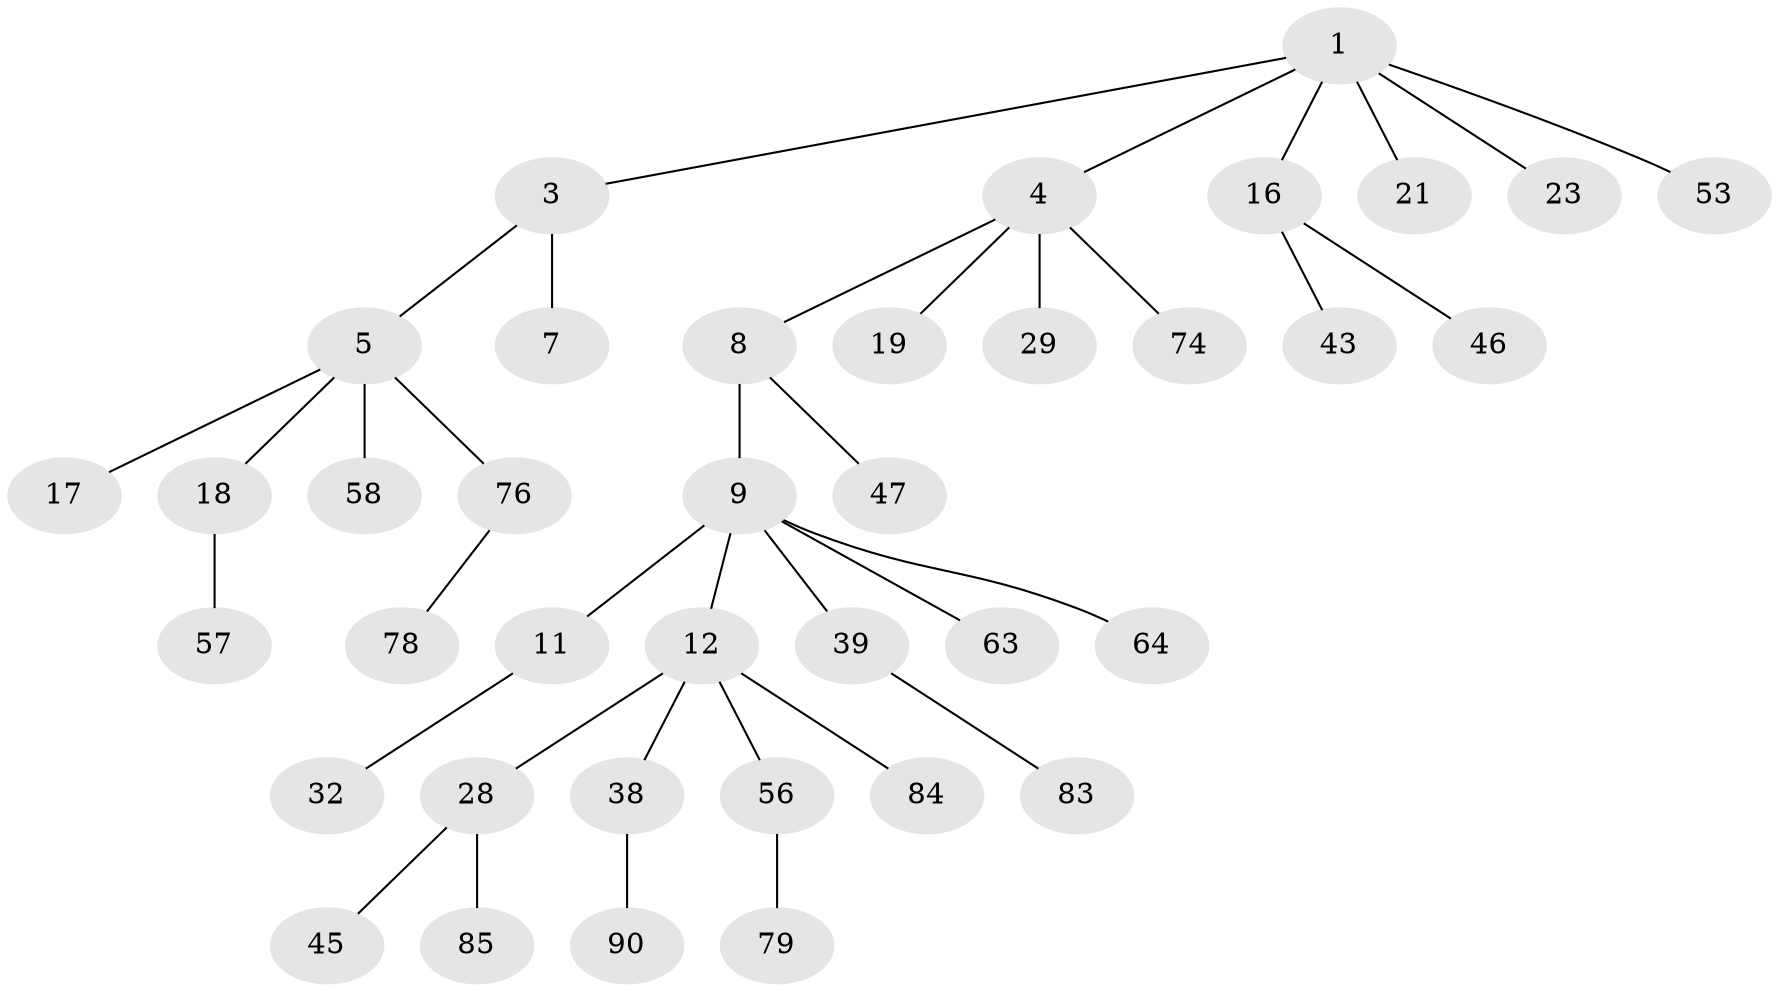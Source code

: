 // original degree distribution, {4: 0.08333333333333333, 3: 0.15625, 6: 0.041666666666666664, 1: 0.5104166666666666, 2: 0.20833333333333334}
// Generated by graph-tools (version 1.1) at 2025/19/03/04/25 18:19:06]
// undirected, 38 vertices, 37 edges
graph export_dot {
graph [start="1"]
  node [color=gray90,style=filled];
  1 [super="+2"];
  3;
  4 [super="+30+14+6+27"];
  5 [super="+13+26+33+55+54"];
  7;
  8 [super="+41+68"];
  9 [super="+10"];
  11 [super="+42+40+22"];
  12 [super="+25+20+80+77+82"];
  16 [super="+31+34"];
  17 [super="+66"];
  18 [super="+24"];
  19;
  21;
  23;
  28 [super="+62+59"];
  29;
  32 [super="+75"];
  38 [super="+60+81"];
  39 [super="+50+52"];
  43;
  45;
  46;
  47;
  53 [super="+72+61+86"];
  56 [super="+65"];
  57 [super="+73"];
  58;
  63;
  64;
  74;
  76 [super="+96"];
  78;
  79 [super="+91"];
  83;
  84 [super="+87+95"];
  85;
  90;
  1 -- 3;
  1 -- 21;
  1 -- 23;
  1 -- 16;
  1 -- 4;
  1 -- 53;
  3 -- 5;
  3 -- 7;
  4 -- 19;
  4 -- 74;
  4 -- 29;
  4 -- 8;
  5 -- 17;
  5 -- 18;
  5 -- 58;
  5 -- 76;
  8 -- 9;
  8 -- 47;
  9 -- 11;
  9 -- 39;
  9 -- 63;
  9 -- 64;
  9 -- 12;
  11 -- 32;
  12 -- 56;
  12 -- 38;
  12 -- 28;
  12 -- 84;
  16 -- 46;
  16 -- 43;
  18 -- 57;
  28 -- 45;
  28 -- 85;
  38 -- 90;
  39 -- 83;
  56 -- 79;
  76 -- 78;
}
